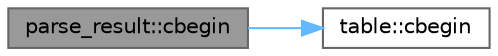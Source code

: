 digraph "parse_result::cbegin"
{
 // LATEX_PDF_SIZE
  bgcolor="transparent";
  edge [fontname=Helvetica,fontsize=10,labelfontname=Helvetica,labelfontsize=10];
  node [fontname=Helvetica,fontsize=10,shape=box,height=0.2,width=0.4];
  rankdir="LR";
  Node1 [id="Node000001",label="parse_result::cbegin",height=0.2,width=0.4,color="gray40", fillcolor="grey60", style="filled", fontcolor="black",tooltip=" "];
  Node1 -> Node2 [id="edge1_Node000001_Node000002",color="steelblue1",style="solid",tooltip=" "];
  Node2 [id="Node000002",label="table::cbegin",height=0.2,width=0.4,color="grey40", fillcolor="white", style="filled",URL="$classtable.html#a99538d11dcdbaa6693aa17002aa40967",tooltip="Returns an iterator to the first key-value pair."];
}
